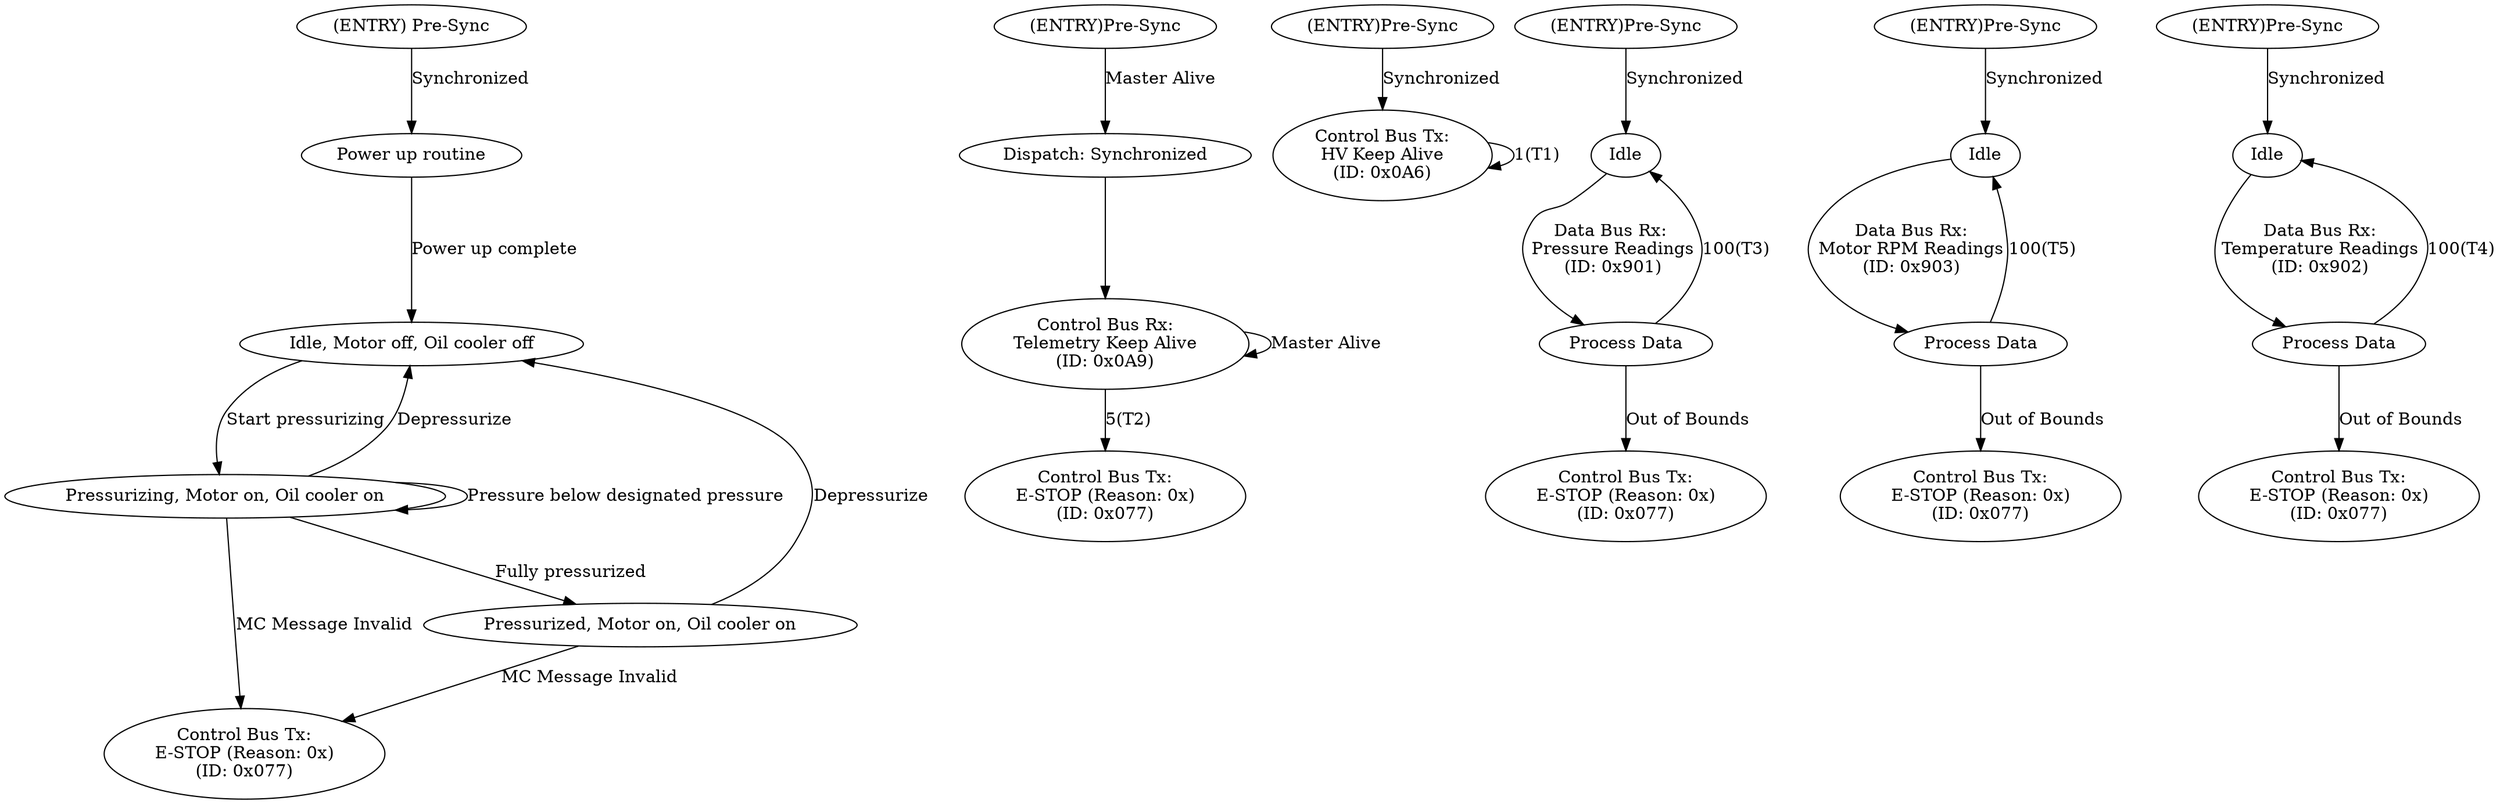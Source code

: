 digraph HighVoltage{
S00 [label="(ENTRY) Pre-Sync"];
S01 [label="Power up routine"];
S02 [label="Pressurizing, Motor on, Oil cooler on"];
S03 [label="Pressurized, Motor on, Oil cooler on"];
S04 [label="Idle, Motor off, Oil cooler off"];
S05 [label="Control Bus Tx:\nE-STOP (Reason: 0x)\n(ID: 0x077)"];

S00 -> S01 [label="Synchronized"];
S01 -> S04 [label="Power up complete"];
S03 -> S05 [label="MC Message Invalid"];
S02 -> S05 [label="MC Message Invalid"];
S03 -> S04 [label="Depressurize"];
S02 -> S03 [label="Fully pressurized"];
S04 -> S02 [label="Start pressurizing"];
S02 -> S02 [label="Pressure below designated pressure"];
S02 -> S04 [label="Depressurize"];

S10 [label="(ENTRY)Pre-Sync"];
S11 [label="Dispatch: Synchronized"];
S12 [label="Control Bus Rx:\nTelemetry Keep Alive\n(ID: 0x0A9)"];
S13 [label="Control Bus Tx:\nE-STOP (Reason: 0x)\n(ID: 0x077)"];

S10 -> S11 [label="Master Alive"];
S11 -> S12 [label=" "];
S12 -> S12 [label="Master Alive"];
S12 -> S13 [label="5(T2)"];

S21 [label="(ENTRY)Pre-Sync"];
S20 [label="Control Bus Tx:\nHV Keep Alive\n(ID: 0x0A6)"];

S21 -> S20 [label="Synchronized"];
S20 -> S20 [label="1(T1)"];

S41		[label="(ENTRY)Pre-Sync"];
S42		[label="Idle"];
S43		[label="Process Data"];
S44		[label="Control Bus Tx:\nE-STOP (Reason: 0x)\n(ID: 0x077)"];

S41 -> S42     [label="Synchronized"];
S42 -> S43     [label="Data Bus Rx: \nPressure Readings\n(ID: 0x901)\n"];
S43 -> S44     [label="Out of Bounds"];

S43 -> S42     [label="100(T3)"];

S31		[label="(ENTRY)Pre-Sync"];
S32		[label="Idle"];
S33		[label="Process Data"];
S34		[label="Control Bus Tx:\nE-STOP (Reason: 0x)\n(ID: 0x077)"];

S31 -> S32     [label="Synchronized"];
S32 -> S33     [label="Data Bus Rx:\nMotor RPM Readings\n(ID: 0x903)\n"];
S33 -> S34     [label="Out of Bounds"];

S33 -> S32     [label="100(T5)"];

S50		[label="(ENTRY)Pre-Sync"];
S51		[label="Idle"];
S52		[label="Process Data"];
S53		[label="Control Bus Tx:\nE-STOP (Reason: 0x)\n(ID: 0x077)"];

S50 -> S51     [label="Synchronized"];
S51 -> S52     [label="Data Bus Rx:\nTemperature Readings\n(ID: 0x902)\n"];
S52 -> S53     [label="Out of Bounds"];

S52 -> S51     [label="100(T4)"];
}